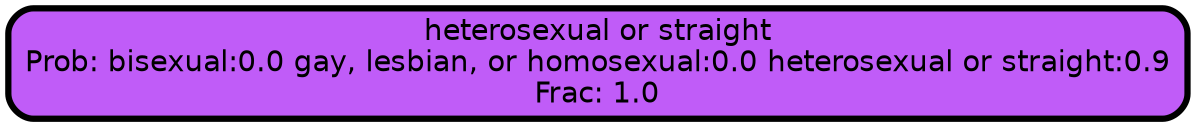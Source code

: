 graph Tree {
node [shape=box, style="filled, rounded",color="black",penwidth="3",fontcolor="black",                 fontname=helvetica] ;
graph [ranksep="0 equally", splines=straight,                 bgcolor=transparent, dpi=200] ;
edge [fontname=helvetica, color=black] ;
0 [label="heterosexual or straight
Prob: bisexual:0.0 gay, lesbian, or homosexual:0.0 heterosexual or straight:0.9
Frac: 1.0", fillcolor="#c05cf8"] ;
{rank = same;}}